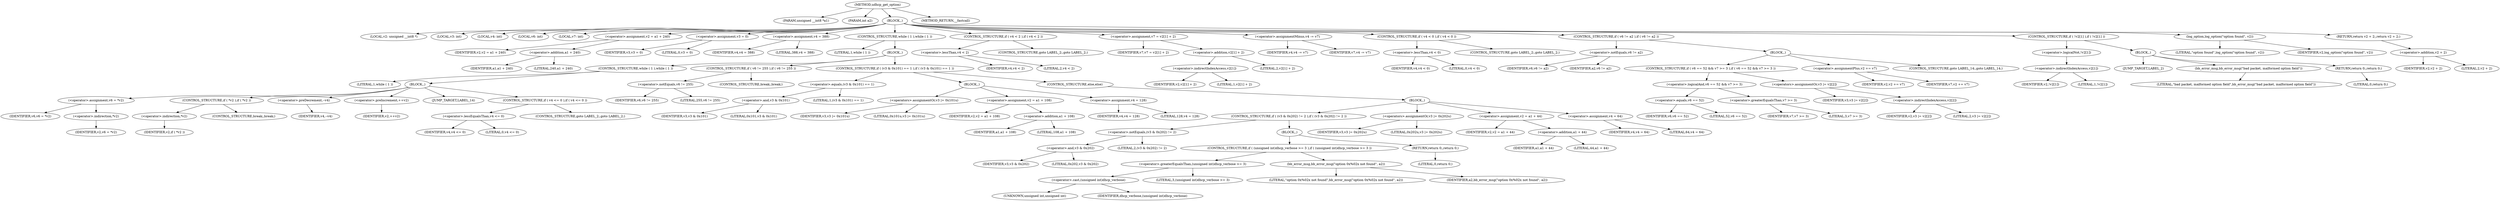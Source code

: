 digraph udhcp_get_option {  
"1000106" [label = "(METHOD,udhcp_get_option)" ]
"1000107" [label = "(PARAM,unsigned __int8 *a1)" ]
"1000108" [label = "(PARAM,int a2)" ]
"1000109" [label = "(BLOCK,,)" ]
"1000110" [label = "(LOCAL,v2: unsigned __int8 *)" ]
"1000111" [label = "(LOCAL,v3: int)" ]
"1000112" [label = "(LOCAL,v4: int)" ]
"1000113" [label = "(LOCAL,v6: int)" ]
"1000114" [label = "(LOCAL,v7: int)" ]
"1000115" [label = "(<operator>.assignment,v2 = a1 + 240)" ]
"1000116" [label = "(IDENTIFIER,v2,v2 = a1 + 240)" ]
"1000117" [label = "(<operator>.addition,a1 + 240)" ]
"1000118" [label = "(IDENTIFIER,a1,a1 + 240)" ]
"1000119" [label = "(LITERAL,240,a1 + 240)" ]
"1000120" [label = "(<operator>.assignment,v3 = 0)" ]
"1000121" [label = "(IDENTIFIER,v3,v3 = 0)" ]
"1000122" [label = "(LITERAL,0,v3 = 0)" ]
"1000123" [label = "(<operator>.assignment,v4 = 388)" ]
"1000124" [label = "(IDENTIFIER,v4,v4 = 388)" ]
"1000125" [label = "(LITERAL,388,v4 = 388)" ]
"1000126" [label = "(CONTROL_STRUCTURE,while ( 1 ),while ( 1 ))" ]
"1000127" [label = "(LITERAL,1,while ( 1 ))" ]
"1000128" [label = "(BLOCK,,)" ]
"1000129" [label = "(CONTROL_STRUCTURE,while ( 1 ),while ( 1 ))" ]
"1000130" [label = "(LITERAL,1,while ( 1 ))" ]
"1000131" [label = "(BLOCK,,)" ]
"1000132" [label = "(<operator>.assignment,v6 = *v2)" ]
"1000133" [label = "(IDENTIFIER,v6,v6 = *v2)" ]
"1000134" [label = "(<operator>.indirection,*v2)" ]
"1000135" [label = "(IDENTIFIER,v2,v6 = *v2)" ]
"1000136" [label = "(CONTROL_STRUCTURE,if ( *v2 ),if ( *v2 ))" ]
"1000137" [label = "(<operator>.indirection,*v2)" ]
"1000138" [label = "(IDENTIFIER,v2,if ( *v2 ))" ]
"1000139" [label = "(CONTROL_STRUCTURE,break;,break;)" ]
"1000140" [label = "(<operator>.preDecrement,--v4)" ]
"1000141" [label = "(IDENTIFIER,v4,--v4)" ]
"1000142" [label = "(<operator>.preIncrement,++v2)" ]
"1000143" [label = "(IDENTIFIER,v2,++v2)" ]
"1000144" [label = "(JUMP_TARGET,LABEL_14)" ]
"1000145" [label = "(CONTROL_STRUCTURE,if ( v4 <= 0 ),if ( v4 <= 0 ))" ]
"1000146" [label = "(<operator>.lessEqualsThan,v4 <= 0)" ]
"1000147" [label = "(IDENTIFIER,v4,v4 <= 0)" ]
"1000148" [label = "(LITERAL,0,v4 <= 0)" ]
"1000149" [label = "(CONTROL_STRUCTURE,goto LABEL_2;,goto LABEL_2;)" ]
"1000150" [label = "(CONTROL_STRUCTURE,if ( v6 != 255 ),if ( v6 != 255 ))" ]
"1000151" [label = "(<operator>.notEquals,v6 != 255)" ]
"1000152" [label = "(IDENTIFIER,v6,v6 != 255)" ]
"1000153" [label = "(LITERAL,255,v6 != 255)" ]
"1000154" [label = "(CONTROL_STRUCTURE,break;,break;)" ]
"1000155" [label = "(CONTROL_STRUCTURE,if ( (v3 & 0x101) == 1 ),if ( (v3 & 0x101) == 1 ))" ]
"1000156" [label = "(<operator>.equals,(v3 & 0x101) == 1)" ]
"1000157" [label = "(<operator>.and,v3 & 0x101)" ]
"1000158" [label = "(IDENTIFIER,v3,v3 & 0x101)" ]
"1000159" [label = "(LITERAL,0x101,v3 & 0x101)" ]
"1000160" [label = "(LITERAL,1,(v3 & 0x101) == 1)" ]
"1000161" [label = "(BLOCK,,)" ]
"1000162" [label = "(<operators>.assignmentOr,v3 |= 0x101u)" ]
"1000163" [label = "(IDENTIFIER,v3,v3 |= 0x101u)" ]
"1000164" [label = "(LITERAL,0x101u,v3 |= 0x101u)" ]
"1000165" [label = "(<operator>.assignment,v2 = a1 + 108)" ]
"1000166" [label = "(IDENTIFIER,v2,v2 = a1 + 108)" ]
"1000167" [label = "(<operator>.addition,a1 + 108)" ]
"1000168" [label = "(IDENTIFIER,a1,a1 + 108)" ]
"1000169" [label = "(LITERAL,108,a1 + 108)" ]
"1000170" [label = "(<operator>.assignment,v4 = 128)" ]
"1000171" [label = "(IDENTIFIER,v4,v4 = 128)" ]
"1000172" [label = "(LITERAL,128,v4 = 128)" ]
"1000173" [label = "(CONTROL_STRUCTURE,else,else)" ]
"1000174" [label = "(BLOCK,,)" ]
"1000175" [label = "(CONTROL_STRUCTURE,if ( (v3 & 0x202) != 2 ),if ( (v3 & 0x202) != 2 ))" ]
"1000176" [label = "(<operator>.notEquals,(v3 & 0x202) != 2)" ]
"1000177" [label = "(<operator>.and,v3 & 0x202)" ]
"1000178" [label = "(IDENTIFIER,v3,v3 & 0x202)" ]
"1000179" [label = "(LITERAL,0x202,v3 & 0x202)" ]
"1000180" [label = "(LITERAL,2,(v3 & 0x202) != 2)" ]
"1000181" [label = "(BLOCK,,)" ]
"1000182" [label = "(CONTROL_STRUCTURE,if ( (unsigned int)dhcp_verbose >= 3 ),if ( (unsigned int)dhcp_verbose >= 3 ))" ]
"1000183" [label = "(<operator>.greaterEqualsThan,(unsigned int)dhcp_verbose >= 3)" ]
"1000184" [label = "(<operator>.cast,(unsigned int)dhcp_verbose)" ]
"1000185" [label = "(UNKNOWN,unsigned int,unsigned int)" ]
"1000186" [label = "(IDENTIFIER,dhcp_verbose,(unsigned int)dhcp_verbose)" ]
"1000187" [label = "(LITERAL,3,(unsigned int)dhcp_verbose >= 3)" ]
"1000188" [label = "(bb_error_msg,bb_error_msg(\"option 0x%02x not found\", a2))" ]
"1000189" [label = "(LITERAL,\"option 0x%02x not found\",bb_error_msg(\"option 0x%02x not found\", a2))" ]
"1000190" [label = "(IDENTIFIER,a2,bb_error_msg(\"option 0x%02x not found\", a2))" ]
"1000191" [label = "(RETURN,return 0;,return 0;)" ]
"1000192" [label = "(LITERAL,0,return 0;)" ]
"1000193" [label = "(<operators>.assignmentOr,v3 |= 0x202u)" ]
"1000194" [label = "(IDENTIFIER,v3,v3 |= 0x202u)" ]
"1000195" [label = "(LITERAL,0x202u,v3 |= 0x202u)" ]
"1000196" [label = "(<operator>.assignment,v2 = a1 + 44)" ]
"1000197" [label = "(IDENTIFIER,v2,v2 = a1 + 44)" ]
"1000198" [label = "(<operator>.addition,a1 + 44)" ]
"1000199" [label = "(IDENTIFIER,a1,a1 + 44)" ]
"1000200" [label = "(LITERAL,44,a1 + 44)" ]
"1000201" [label = "(<operator>.assignment,v4 = 64)" ]
"1000202" [label = "(IDENTIFIER,v4,v4 = 64)" ]
"1000203" [label = "(LITERAL,64,v4 = 64)" ]
"1000204" [label = "(CONTROL_STRUCTURE,if ( v4 < 2 ),if ( v4 < 2 ))" ]
"1000205" [label = "(<operator>.lessThan,v4 < 2)" ]
"1000206" [label = "(IDENTIFIER,v4,v4 < 2)" ]
"1000207" [label = "(LITERAL,2,v4 < 2)" ]
"1000208" [label = "(CONTROL_STRUCTURE,goto LABEL_2;,goto LABEL_2;)" ]
"1000209" [label = "(<operator>.assignment,v7 = v2[1] + 2)" ]
"1000210" [label = "(IDENTIFIER,v7,v7 = v2[1] + 2)" ]
"1000211" [label = "(<operator>.addition,v2[1] + 2)" ]
"1000212" [label = "(<operator>.indirectIndexAccess,v2[1])" ]
"1000213" [label = "(IDENTIFIER,v2,v2[1] + 2)" ]
"1000214" [label = "(LITERAL,1,v2[1] + 2)" ]
"1000215" [label = "(LITERAL,2,v2[1] + 2)" ]
"1000216" [label = "(<operator>.assignmentMinus,v4 -= v7)" ]
"1000217" [label = "(IDENTIFIER,v4,v4 -= v7)" ]
"1000218" [label = "(IDENTIFIER,v7,v4 -= v7)" ]
"1000219" [label = "(CONTROL_STRUCTURE,if ( v4 < 0 ),if ( v4 < 0 ))" ]
"1000220" [label = "(<operator>.lessThan,v4 < 0)" ]
"1000221" [label = "(IDENTIFIER,v4,v4 < 0)" ]
"1000222" [label = "(LITERAL,0,v4 < 0)" ]
"1000223" [label = "(CONTROL_STRUCTURE,goto LABEL_2;,goto LABEL_2;)" ]
"1000224" [label = "(CONTROL_STRUCTURE,if ( v6 != a2 ),if ( v6 != a2 ))" ]
"1000225" [label = "(<operator>.notEquals,v6 != a2)" ]
"1000226" [label = "(IDENTIFIER,v6,v6 != a2)" ]
"1000227" [label = "(IDENTIFIER,a2,v6 != a2)" ]
"1000228" [label = "(BLOCK,,)" ]
"1000229" [label = "(CONTROL_STRUCTURE,if ( v6 == 52 && v7 >= 3 ),if ( v6 == 52 && v7 >= 3 ))" ]
"1000230" [label = "(<operator>.logicalAnd,v6 == 52 && v7 >= 3)" ]
"1000231" [label = "(<operator>.equals,v6 == 52)" ]
"1000232" [label = "(IDENTIFIER,v6,v6 == 52)" ]
"1000233" [label = "(LITERAL,52,v6 == 52)" ]
"1000234" [label = "(<operator>.greaterEqualsThan,v7 >= 3)" ]
"1000235" [label = "(IDENTIFIER,v7,v7 >= 3)" ]
"1000236" [label = "(LITERAL,3,v7 >= 3)" ]
"1000237" [label = "(<operators>.assignmentOr,v3 |= v2[2])" ]
"1000238" [label = "(IDENTIFIER,v3,v3 |= v2[2])" ]
"1000239" [label = "(<operator>.indirectIndexAccess,v2[2])" ]
"1000240" [label = "(IDENTIFIER,v2,v3 |= v2[2])" ]
"1000241" [label = "(LITERAL,2,v3 |= v2[2])" ]
"1000242" [label = "(<operator>.assignmentPlus,v2 += v7)" ]
"1000243" [label = "(IDENTIFIER,v2,v2 += v7)" ]
"1000244" [label = "(IDENTIFIER,v7,v2 += v7)" ]
"1000245" [label = "(CONTROL_STRUCTURE,goto LABEL_14;,goto LABEL_14;)" ]
"1000246" [label = "(CONTROL_STRUCTURE,if ( !v2[1] ),if ( !v2[1] ))" ]
"1000247" [label = "(<operator>.logicalNot,!v2[1])" ]
"1000248" [label = "(<operator>.indirectIndexAccess,v2[1])" ]
"1000249" [label = "(IDENTIFIER,v2,!v2[1])" ]
"1000250" [label = "(LITERAL,1,!v2[1])" ]
"1000251" [label = "(BLOCK,,)" ]
"1000252" [label = "(JUMP_TARGET,LABEL_2)" ]
"1000253" [label = "(bb_error_msg,bb_error_msg(\"bad packet, malformed option field\"))" ]
"1000254" [label = "(LITERAL,\"bad packet, malformed option field\",bb_error_msg(\"bad packet, malformed option field\"))" ]
"1000255" [label = "(RETURN,return 0;,return 0;)" ]
"1000256" [label = "(LITERAL,0,return 0;)" ]
"1000257" [label = "(log_option,log_option(\"option found\", v2))" ]
"1000258" [label = "(LITERAL,\"option found\",log_option(\"option found\", v2))" ]
"1000259" [label = "(IDENTIFIER,v2,log_option(\"option found\", v2))" ]
"1000260" [label = "(RETURN,return v2 + 2;,return v2 + 2;)" ]
"1000261" [label = "(<operator>.addition,v2 + 2)" ]
"1000262" [label = "(IDENTIFIER,v2,v2 + 2)" ]
"1000263" [label = "(LITERAL,2,v2 + 2)" ]
"1000264" [label = "(METHOD_RETURN,__fastcall)" ]
  "1000106" -> "1000107" 
  "1000106" -> "1000108" 
  "1000106" -> "1000109" 
  "1000106" -> "1000264" 
  "1000109" -> "1000110" 
  "1000109" -> "1000111" 
  "1000109" -> "1000112" 
  "1000109" -> "1000113" 
  "1000109" -> "1000114" 
  "1000109" -> "1000115" 
  "1000109" -> "1000120" 
  "1000109" -> "1000123" 
  "1000109" -> "1000126" 
  "1000109" -> "1000204" 
  "1000109" -> "1000209" 
  "1000109" -> "1000216" 
  "1000109" -> "1000219" 
  "1000109" -> "1000224" 
  "1000109" -> "1000246" 
  "1000109" -> "1000257" 
  "1000109" -> "1000260" 
  "1000115" -> "1000116" 
  "1000115" -> "1000117" 
  "1000117" -> "1000118" 
  "1000117" -> "1000119" 
  "1000120" -> "1000121" 
  "1000120" -> "1000122" 
  "1000123" -> "1000124" 
  "1000123" -> "1000125" 
  "1000126" -> "1000127" 
  "1000126" -> "1000128" 
  "1000128" -> "1000129" 
  "1000128" -> "1000150" 
  "1000128" -> "1000155" 
  "1000129" -> "1000130" 
  "1000129" -> "1000131" 
  "1000131" -> "1000132" 
  "1000131" -> "1000136" 
  "1000131" -> "1000140" 
  "1000131" -> "1000142" 
  "1000131" -> "1000144" 
  "1000131" -> "1000145" 
  "1000132" -> "1000133" 
  "1000132" -> "1000134" 
  "1000134" -> "1000135" 
  "1000136" -> "1000137" 
  "1000136" -> "1000139" 
  "1000137" -> "1000138" 
  "1000140" -> "1000141" 
  "1000142" -> "1000143" 
  "1000145" -> "1000146" 
  "1000145" -> "1000149" 
  "1000146" -> "1000147" 
  "1000146" -> "1000148" 
  "1000150" -> "1000151" 
  "1000150" -> "1000154" 
  "1000151" -> "1000152" 
  "1000151" -> "1000153" 
  "1000155" -> "1000156" 
  "1000155" -> "1000161" 
  "1000155" -> "1000173" 
  "1000156" -> "1000157" 
  "1000156" -> "1000160" 
  "1000157" -> "1000158" 
  "1000157" -> "1000159" 
  "1000161" -> "1000162" 
  "1000161" -> "1000165" 
  "1000161" -> "1000170" 
  "1000162" -> "1000163" 
  "1000162" -> "1000164" 
  "1000165" -> "1000166" 
  "1000165" -> "1000167" 
  "1000167" -> "1000168" 
  "1000167" -> "1000169" 
  "1000170" -> "1000171" 
  "1000170" -> "1000172" 
  "1000173" -> "1000174" 
  "1000174" -> "1000175" 
  "1000174" -> "1000193" 
  "1000174" -> "1000196" 
  "1000174" -> "1000201" 
  "1000175" -> "1000176" 
  "1000175" -> "1000181" 
  "1000176" -> "1000177" 
  "1000176" -> "1000180" 
  "1000177" -> "1000178" 
  "1000177" -> "1000179" 
  "1000181" -> "1000182" 
  "1000181" -> "1000191" 
  "1000182" -> "1000183" 
  "1000182" -> "1000188" 
  "1000183" -> "1000184" 
  "1000183" -> "1000187" 
  "1000184" -> "1000185" 
  "1000184" -> "1000186" 
  "1000188" -> "1000189" 
  "1000188" -> "1000190" 
  "1000191" -> "1000192" 
  "1000193" -> "1000194" 
  "1000193" -> "1000195" 
  "1000196" -> "1000197" 
  "1000196" -> "1000198" 
  "1000198" -> "1000199" 
  "1000198" -> "1000200" 
  "1000201" -> "1000202" 
  "1000201" -> "1000203" 
  "1000204" -> "1000205" 
  "1000204" -> "1000208" 
  "1000205" -> "1000206" 
  "1000205" -> "1000207" 
  "1000209" -> "1000210" 
  "1000209" -> "1000211" 
  "1000211" -> "1000212" 
  "1000211" -> "1000215" 
  "1000212" -> "1000213" 
  "1000212" -> "1000214" 
  "1000216" -> "1000217" 
  "1000216" -> "1000218" 
  "1000219" -> "1000220" 
  "1000219" -> "1000223" 
  "1000220" -> "1000221" 
  "1000220" -> "1000222" 
  "1000224" -> "1000225" 
  "1000224" -> "1000228" 
  "1000225" -> "1000226" 
  "1000225" -> "1000227" 
  "1000228" -> "1000229" 
  "1000228" -> "1000242" 
  "1000228" -> "1000245" 
  "1000229" -> "1000230" 
  "1000229" -> "1000237" 
  "1000230" -> "1000231" 
  "1000230" -> "1000234" 
  "1000231" -> "1000232" 
  "1000231" -> "1000233" 
  "1000234" -> "1000235" 
  "1000234" -> "1000236" 
  "1000237" -> "1000238" 
  "1000237" -> "1000239" 
  "1000239" -> "1000240" 
  "1000239" -> "1000241" 
  "1000242" -> "1000243" 
  "1000242" -> "1000244" 
  "1000246" -> "1000247" 
  "1000246" -> "1000251" 
  "1000247" -> "1000248" 
  "1000248" -> "1000249" 
  "1000248" -> "1000250" 
  "1000251" -> "1000252" 
  "1000251" -> "1000253" 
  "1000251" -> "1000255" 
  "1000253" -> "1000254" 
  "1000255" -> "1000256" 
  "1000257" -> "1000258" 
  "1000257" -> "1000259" 
  "1000260" -> "1000261" 
  "1000261" -> "1000262" 
  "1000261" -> "1000263" 
}
